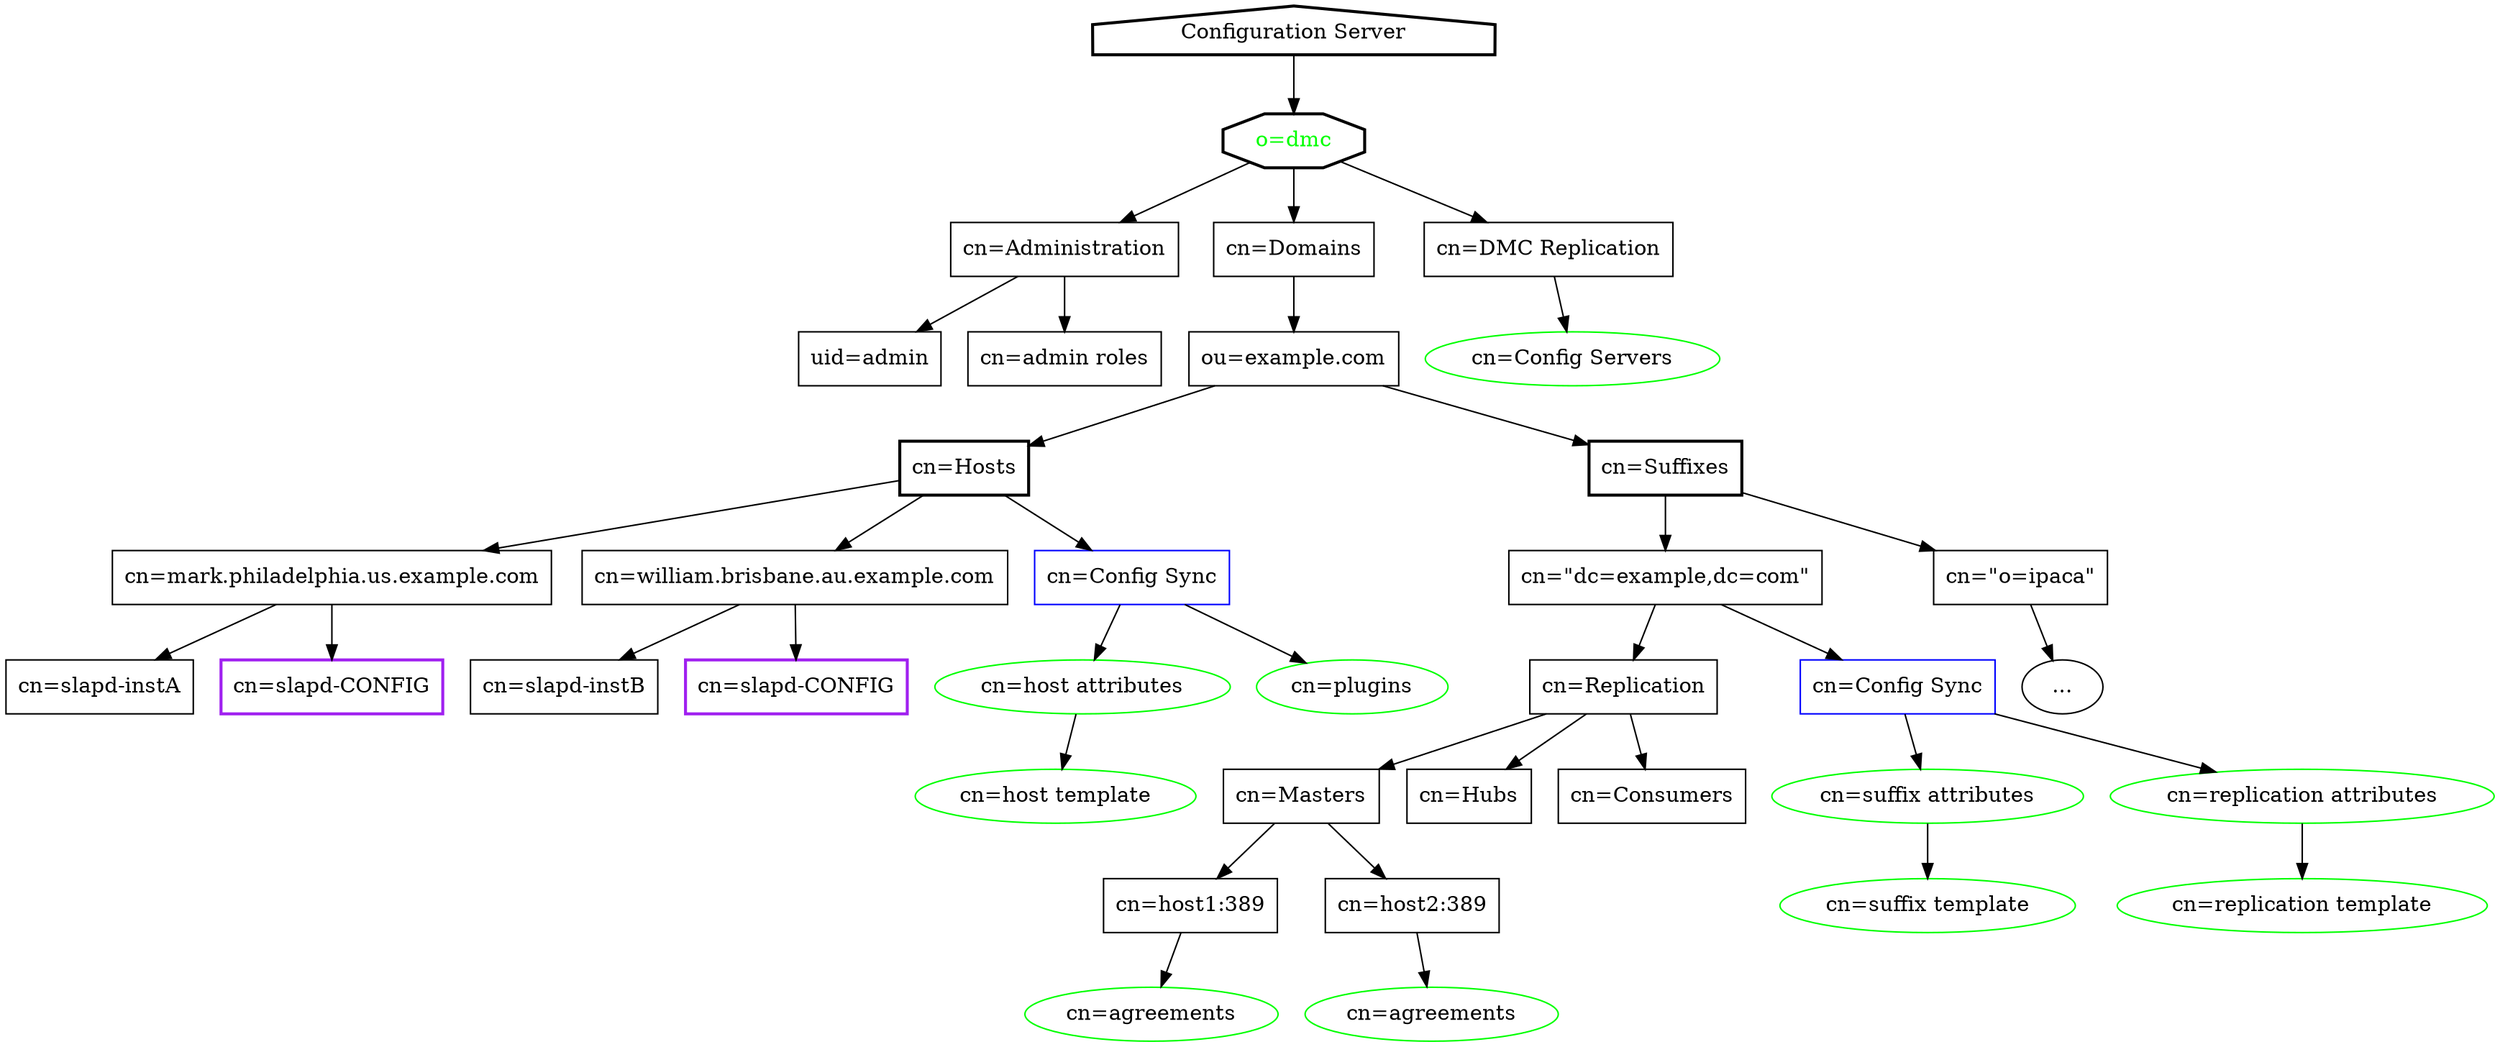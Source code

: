 digraph O_DMC {
    root [label="Configuration Server", shape=house, style=bold];

    o_dmc [label="o=dmc", shape=octagon, style=bold, fontcolor=green];
    cn_administration [label="cn=Administration", shape=record];
    cn_domains [label="cn=Domains", shape=record];
    dmc_repl [label="cn=DMC Replication", shape=record];
    dmc_repl_servers [label="cn=Config Servers", shape=ellipse, color=green];

    # Under Domains
    cn_hosts [label="cn=Hosts", shape=record, style=bold];
    cn_suffixes [label="cn=Suffixes", shape=record, style=bold];
    cn_replication [label="cn=Replication", shape=record];

    # Suffix
    suffix1 [label="cn=\"dc=example,dc=com\"", shape=record];
    suffix2 [label="cn=\"o=ipaca\"", shape=record];

    # Hosts
    ou_domain [label="ou=example.com", shape=record];
    cn_host1 [label="cn=mark.philadelphia.us.example.com", shape=record];
    cn_host2 [label="cn=william.brisbane.au.example.com", shape=record];
   
    # Configuration
    host_config_sync [label="cn=Config Sync", shape=record, color=blue];
    suffix_config_sync [label="cn=Config Sync", shape=record, color=blue];

    config_sync_host_attr [label="cn=host attributes", shape=ellipse, color=green];
    config_sync_host [label="cn=host template", shape=ellipse, color=green];
    config_sync_suffix_attr [label="cn=suffix attributes", shape=ellipse, color=green];
    config_sync_suffix [label="cn=suffix template", shape=ellipse, color=green];
    config_sync_repl_attr [label="cn=replication attributes", shape=ellipse, color=green];
    config_sync_repl [label="cn=replication template", shape=ellipse, color=green];
    config_sync_plugin [label="cn=plugins", shape=ellipse, color=green];

    # Administration
    uid_admin [label="uid=admin", shape=record];
    admin_role [label="cn=admin roles", shape=record];

    # Replication
    cn_repl_masters [label="cn=Masters", shape=record];
    cn_repl_hubs [label="cn=Hubs", shape=record];
    cn_repl_consumers [label="cn=Consumers", shape=record];
    cn_repl_inst1 [label="cn=host1:389", shape=record];
    cn_repl_inst2 [label="cn=host2:389", shape=record];

    # Instances
    cn_inst1 [label="cn=slapd-instA", shape=record];
    cn_inst2 [label="cn=slapd-instB", shape=record];
    cn_config_inst1 [label="cn=slapd-CONFIG", shape=record, color=purple, style=bold];
    cn_config_inst2 [label="cn=slapd-CONFIG", shape=record, color=purple, style=bold];


    cn_inst1_agmt [label="cn=agreements", shape=ellipse, color=green];
    cn_inst2_agmt [label="cn=agreements", shape=ellipse, color=green];

    dotdotdot [label="...", shape=ellipse];


    # Root Node
    root -> o_dmc;
    o_dmc -> cn_domains;
    o_dmc -> cn_administration;
    o_dmc -> dmc_repl;
    dmc_repl -> dmc_repl_servers;

    # Admin Node
    cn_administration -> uid_admin;
    cn_administration -> admin_role;

    # Domain Node
    cn_domains -> ou_domain
    ou_domain -> cn_suffixes;
    ou_domain -> cn_hosts;

    # Suffixes
    cn_suffixes -> suffix1;
    cn_suffixes -> suffix2;
    suffix1 -> suffix_config_sync
    suffix1 -> cn_replication
    suffix2 -> dotdotdot

    # Hosts
    cn_hosts -> cn_host1;
    cn_hosts -> cn_host2;
    cn_hosts -> host_config_sync;
    host_config_sync -> config_sync_plugin;

    # Instances
    cn_host1 -> cn_inst1;
    cn_host1 -> cn_config_inst1;
    cn_host2 -> cn_inst2;
    cn_host2 -> cn_config_inst2;


    # Replication
    cn_replication -> cn_repl_masters;
    cn_replication -> cn_repl_hubs;
    cn_replication -> cn_repl_consumers;
    cn_repl_masters -> cn_repl_inst1;
    cn_repl_masters -> cn_repl_inst2;
    cn_repl_inst1 -> cn_inst1_agmt;
    cn_repl_inst2 -> cn_inst2_agmt;

    # Configuration
    host_config_sync -> config_sync_host_attr;
    config_sync_host_attr -> config_sync_host;

    suffix_config_sync -> config_sync_suffix_attr;
    config_sync_suffix_attr -> config_sync_suffix;
    suffix_config_sync-> config_sync_repl_attr;
    config_sync_repl_attr -> config_sync_repl;

}


